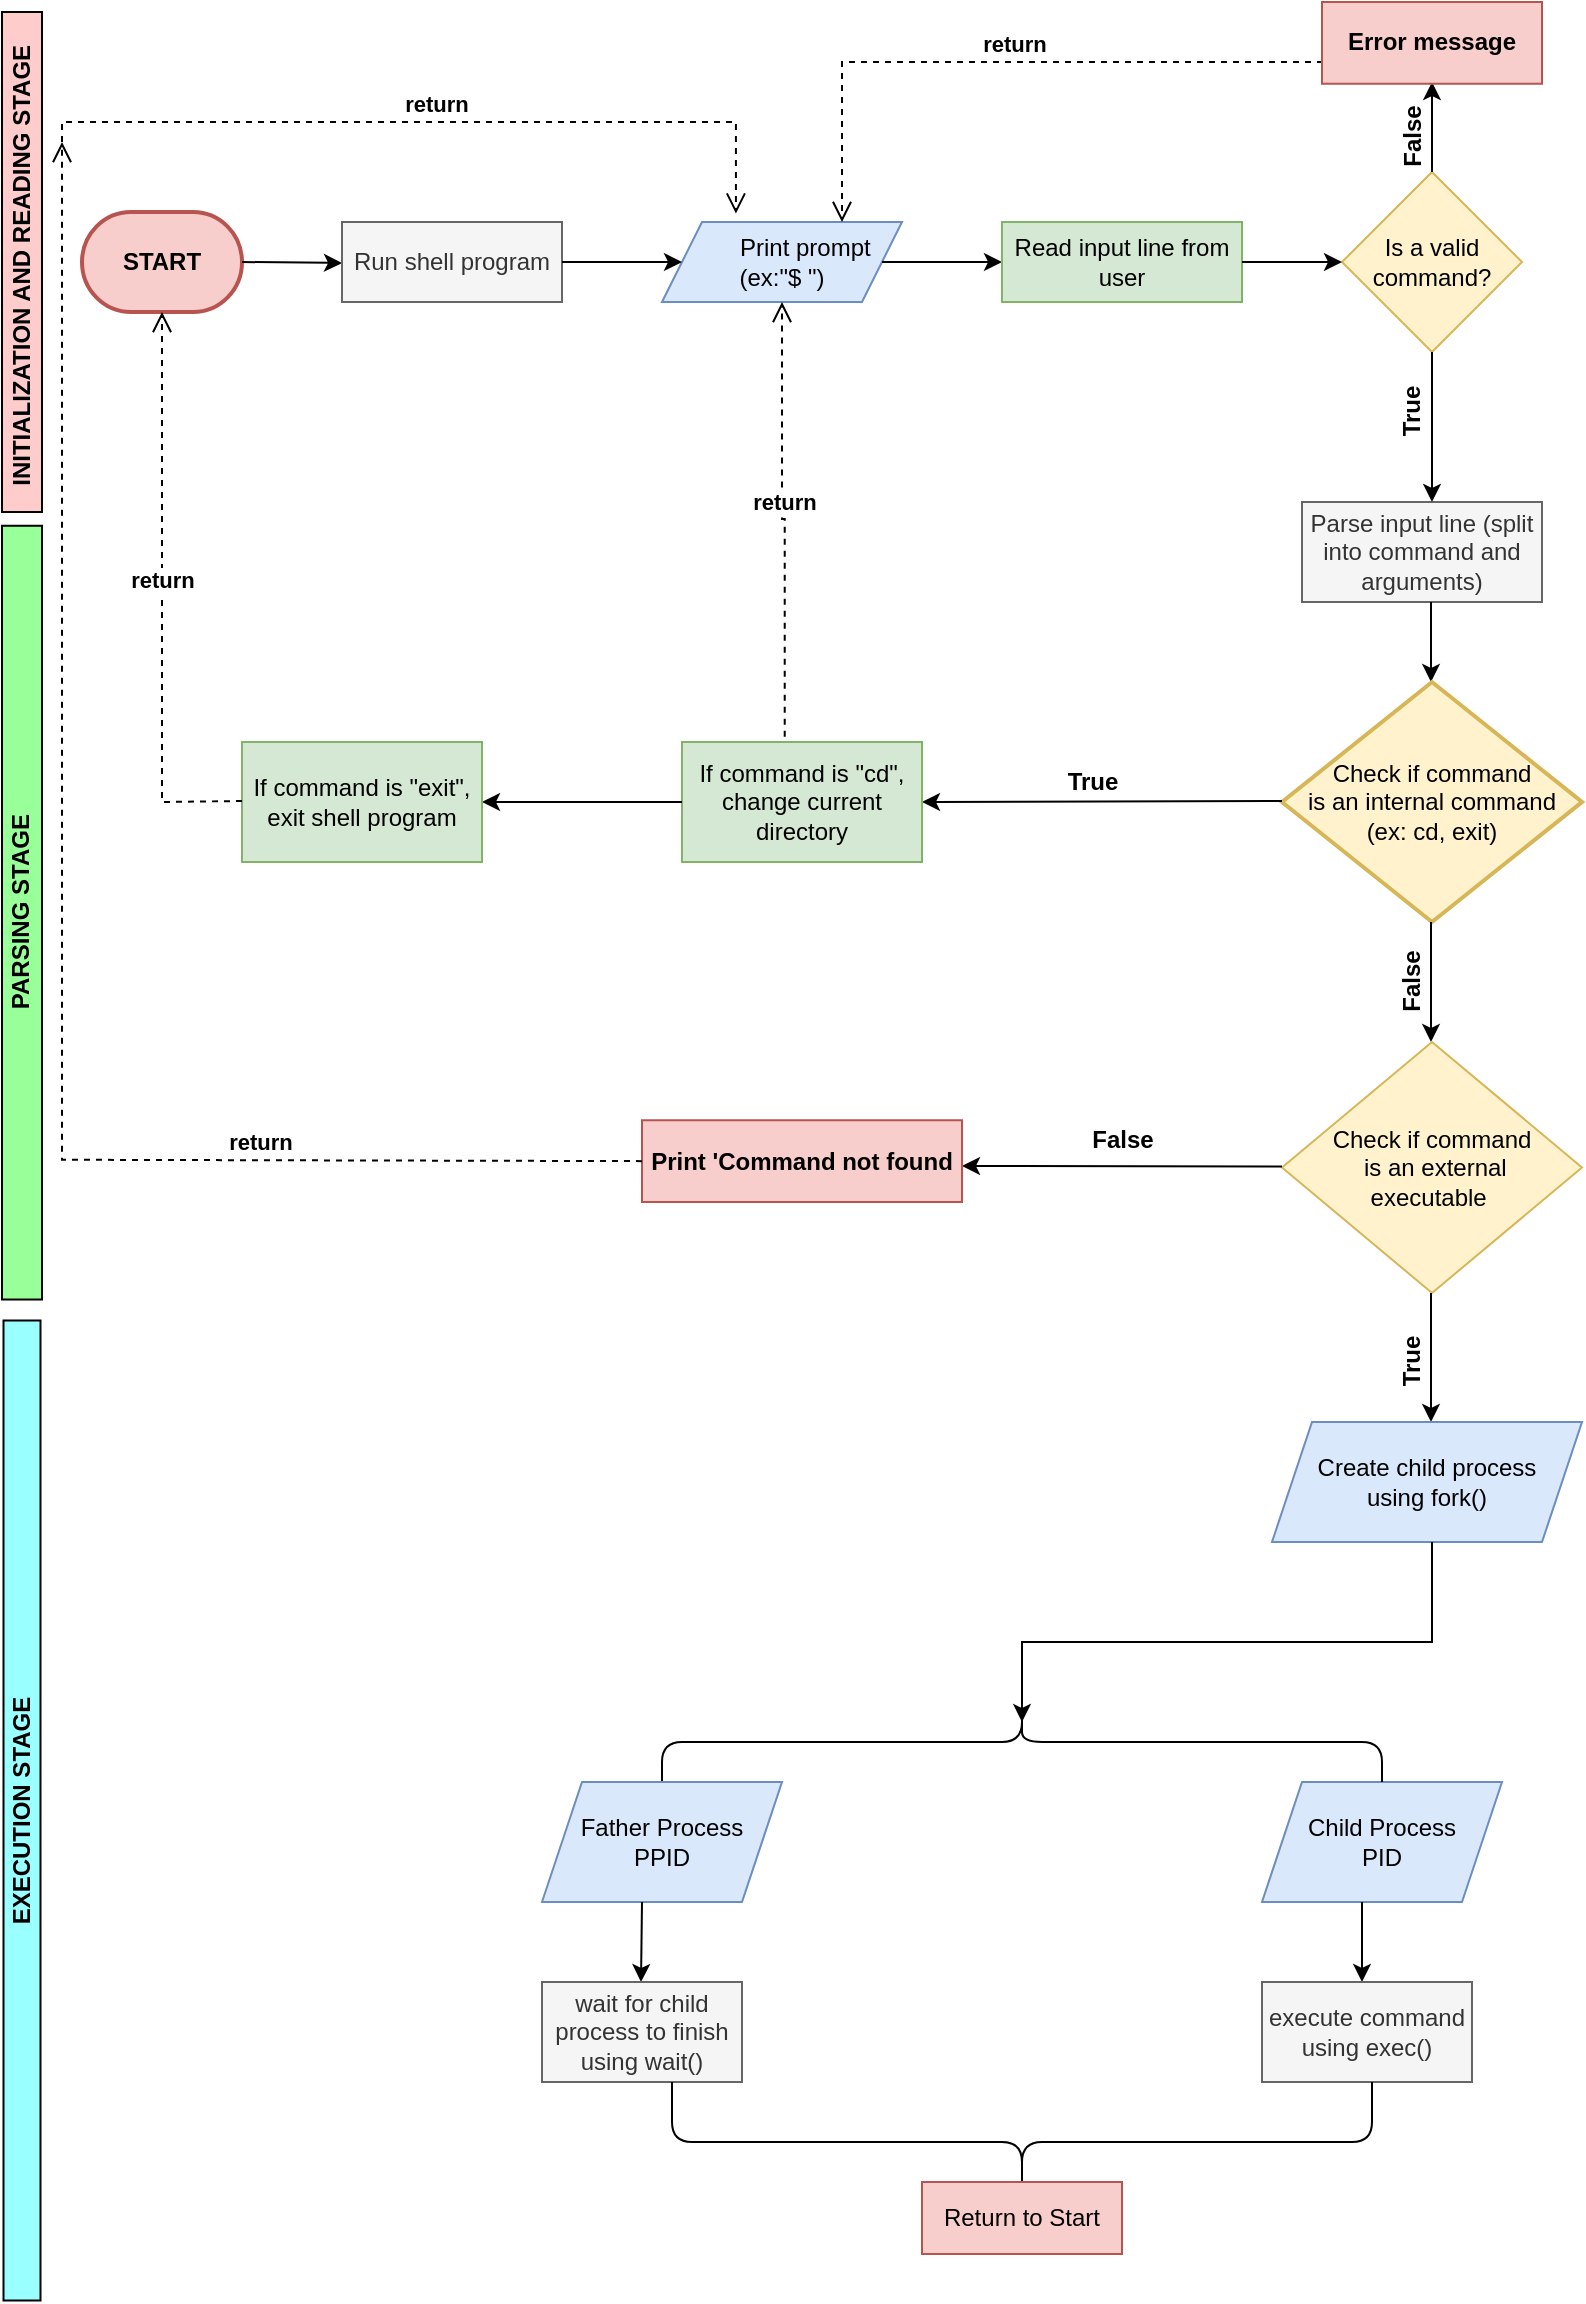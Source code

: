 <mxfile version="21.1.2" type="github">
  <diagram name="Page-1" id="6oLBQF8hsxlXaG-0VVH9">
    <mxGraphModel dx="880" dy="484" grid="1" gridSize="10" guides="1" tooltips="1" connect="1" arrows="1" fold="1" page="1" pageScale="1" pageWidth="827" pageHeight="1169" math="0" shadow="0">
      <root>
        <mxCell id="0" />
        <mxCell id="1" parent="0" />
        <mxCell id="cJ3HwHlVq2hLsZO6YUra-1" value="START" style="strokeWidth=2;html=1;shape=mxgraph.flowchart.terminator;whiteSpace=wrap;fillColor=#f8cecc;strokeColor=#b85450;fontStyle=1" vertex="1" parent="1">
          <mxGeometry x="40" y="115" width="80" height="50" as="geometry" />
        </mxCell>
        <mxCell id="cJ3HwHlVq2hLsZO6YUra-2" value="&amp;nbsp; &amp;nbsp; &amp;nbsp; &amp;nbsp;Print prompt (ex:&quot;$ &quot;)" style="shape=parallelogram;perimeter=parallelogramPerimeter;whiteSpace=wrap;html=1;fixedSize=1;fillColor=#dae8fc;strokeColor=#6c8ebf;" vertex="1" parent="1">
          <mxGeometry x="330" y="120" width="120" height="40" as="geometry" />
        </mxCell>
        <mxCell id="cJ3HwHlVq2hLsZO6YUra-3" value="" style="endArrow=classic;html=1;rounded=0;" edge="1" parent="1">
          <mxGeometry width="50" height="50" relative="1" as="geometry">
            <mxPoint x="120" y="140" as="sourcePoint" />
            <mxPoint x="170" y="140.5" as="targetPoint" />
            <Array as="points">
              <mxPoint x="120" y="140.5" />
            </Array>
          </mxGeometry>
        </mxCell>
        <mxCell id="cJ3HwHlVq2hLsZO6YUra-4" value="Run shell program" style="rounded=0;whiteSpace=wrap;html=1;fillColor=#f5f5f5;fontColor=#333333;strokeColor=#666666;" vertex="1" parent="1">
          <mxGeometry x="170" y="120" width="110" height="40" as="geometry" />
        </mxCell>
        <mxCell id="cJ3HwHlVq2hLsZO6YUra-5" value="" style="endArrow=classic;html=1;rounded=0;exitX=1;exitY=0.5;exitDx=0;exitDy=0;" edge="1" parent="1" source="cJ3HwHlVq2hLsZO6YUra-4">
          <mxGeometry width="50" height="50" relative="1" as="geometry">
            <mxPoint x="170" y="30" as="sourcePoint" />
            <mxPoint x="340" y="140" as="targetPoint" />
            <Array as="points" />
          </mxGeometry>
        </mxCell>
        <mxCell id="cJ3HwHlVq2hLsZO6YUra-10" value="" style="endArrow=classic;html=1;rounded=0;exitX=1;exitY=0.5;exitDx=0;exitDy=0;" edge="1" parent="1" source="cJ3HwHlVq2hLsZO6YUra-2">
          <mxGeometry width="50" height="50" relative="1" as="geometry">
            <mxPoint x="520" y="150" as="sourcePoint" />
            <mxPoint x="500" y="140" as="targetPoint" />
            <Array as="points" />
          </mxGeometry>
        </mxCell>
        <mxCell id="cJ3HwHlVq2hLsZO6YUra-11" value="Is a valid command?" style="rhombus;whiteSpace=wrap;html=1;fillColor=#fff2cc;strokeColor=#d6b656;" vertex="1" parent="1">
          <mxGeometry x="670" y="95" width="90" height="90" as="geometry" />
        </mxCell>
        <mxCell id="cJ3HwHlVq2hLsZO6YUra-15" value="return" style="html=1;verticalAlign=bottom;endArrow=open;dashed=1;endSize=8;edgeStyle=elbowEdgeStyle;elbow=vertical;curved=0;rounded=0;exitX=0;exitY=0.75;exitDx=0;exitDy=0;entryX=0.75;entryY=0;entryDx=0;entryDy=0;fontStyle=1" edge="1" parent="1" target="cJ3HwHlVq2hLsZO6YUra-2">
          <mxGeometry relative="1" as="geometry">
            <mxPoint x="670" y="42.5" as="sourcePoint" />
            <mxPoint x="440" y="110" as="targetPoint" />
            <Array as="points">
              <mxPoint x="530" y="40" />
            </Array>
          </mxGeometry>
        </mxCell>
        <mxCell id="cJ3HwHlVq2hLsZO6YUra-35" value="True" style="text;strokeColor=none;fillColor=none;html=1;fontSize=12;fontStyle=1;verticalAlign=middle;align=center;rotation=270;" vertex="1" parent="1">
          <mxGeometry x="680" y="200" width="50" height="30" as="geometry" />
        </mxCell>
        <mxCell id="cJ3HwHlVq2hLsZO6YUra-38" value="Parse input line (split into command and arguments)" style="rounded=0;whiteSpace=wrap;html=1;fillColor=#f5f5f5;fontColor=#333333;strokeColor=#666666;" vertex="1" parent="1">
          <mxGeometry x="650" y="260" width="120" height="50" as="geometry" />
        </mxCell>
        <mxCell id="cJ3HwHlVq2hLsZO6YUra-39" value="" style="endArrow=classic;html=1;rounded=0;" edge="1" parent="1">
          <mxGeometry width="50" height="50" relative="1" as="geometry">
            <mxPoint x="714.5" y="310" as="sourcePoint" />
            <mxPoint x="714.5" y="350" as="targetPoint" />
          </mxGeometry>
        </mxCell>
        <mxCell id="cJ3HwHlVq2hLsZO6YUra-41" value="Check if command &lt;br&gt;is an internal command &lt;br&gt;(ex: cd, exit)" style="strokeWidth=2;html=1;shape=mxgraph.flowchart.decision;whiteSpace=wrap;fillColor=#fff2cc;strokeColor=#d6b656;" vertex="1" parent="1">
          <mxGeometry x="640" y="350" width="150" height="120" as="geometry" />
        </mxCell>
        <mxCell id="cJ3HwHlVq2hLsZO6YUra-43" value="" style="endArrow=classic;html=1;rounded=0;entryX=1;entryY=0.5;entryDx=0;entryDy=0;" edge="1" parent="1" target="cJ3HwHlVq2hLsZO6YUra-45">
          <mxGeometry width="50" height="50" relative="1" as="geometry">
            <mxPoint x="640" y="409.5" as="sourcePoint" />
            <mxPoint x="580" y="409.5" as="targetPoint" />
          </mxGeometry>
        </mxCell>
        <mxCell id="cJ3HwHlVq2hLsZO6YUra-44" value="" style="endArrow=classic;html=1;rounded=0;" edge="1" parent="1">
          <mxGeometry width="50" height="50" relative="1" as="geometry">
            <mxPoint x="714.5" y="470" as="sourcePoint" />
            <mxPoint x="714.5" y="530" as="targetPoint" />
          </mxGeometry>
        </mxCell>
        <mxCell id="cJ3HwHlVq2hLsZO6YUra-45" value="If command is &quot;cd&quot;, change current directory" style="rounded=0;whiteSpace=wrap;html=1;fillColor=#d5e8d4;strokeColor=#82b366;" vertex="1" parent="1">
          <mxGeometry x="340" y="380" width="120" height="60" as="geometry" />
        </mxCell>
        <mxCell id="cJ3HwHlVq2hLsZO6YUra-46" value="Read input line from user" style="rounded=0;whiteSpace=wrap;html=1;fillColor=#d5e8d4;strokeColor=#82b366;" vertex="1" parent="1">
          <mxGeometry x="500" y="120" width="120" height="40" as="geometry" />
        </mxCell>
        <mxCell id="cJ3HwHlVq2hLsZO6YUra-48" value="" style="endArrow=classic;html=1;rounded=0;exitX=1;exitY=0.5;exitDx=0;exitDy=0;" edge="1" parent="1" source="cJ3HwHlVq2hLsZO6YUra-46" target="cJ3HwHlVq2hLsZO6YUra-11">
          <mxGeometry width="50" height="50" relative="1" as="geometry">
            <mxPoint x="620" y="145" as="sourcePoint" />
            <mxPoint x="670" y="95" as="targetPoint" />
          </mxGeometry>
        </mxCell>
        <mxCell id="cJ3HwHlVq2hLsZO6YUra-49" value="" style="endArrow=classic;html=1;rounded=0;exitX=0.5;exitY=0;exitDx=0;exitDy=0;" edge="1" parent="1" source="cJ3HwHlVq2hLsZO6YUra-11">
          <mxGeometry width="50" height="50" relative="1" as="geometry">
            <mxPoint x="715" y="90" as="sourcePoint" />
            <mxPoint x="715" y="50.0" as="targetPoint" />
          </mxGeometry>
        </mxCell>
        <mxCell id="cJ3HwHlVq2hLsZO6YUra-51" value="" style="endArrow=classic;html=1;rounded=0;exitX=0.5;exitY=1;exitDx=0;exitDy=0;" edge="1" parent="1" source="cJ3HwHlVq2hLsZO6YUra-11">
          <mxGeometry width="50" height="50" relative="1" as="geometry">
            <mxPoint x="710" y="185" as="sourcePoint" />
            <mxPoint x="715" y="260" as="targetPoint" />
            <Array as="points" />
          </mxGeometry>
        </mxCell>
        <mxCell id="cJ3HwHlVq2hLsZO6YUra-52" value="False" style="text;strokeColor=none;fillColor=none;html=1;fontSize=12;fontStyle=1;verticalAlign=middle;align=center;rotation=270;" vertex="1" parent="1">
          <mxGeometry x="680" y="70" width="50" height="15" as="geometry" />
        </mxCell>
        <mxCell id="cJ3HwHlVq2hLsZO6YUra-55" value="False" style="text;strokeColor=none;fillColor=none;html=1;fontSize=12;fontStyle=1;verticalAlign=middle;align=center;rotation=270;" vertex="1" parent="1">
          <mxGeometry x="675" y="490" width="60" height="20" as="geometry" />
        </mxCell>
        <mxCell id="cJ3HwHlVq2hLsZO6YUra-58" value="return" style="html=1;verticalAlign=bottom;endArrow=open;dashed=1;endSize=8;edgeStyle=elbowEdgeStyle;elbow=vertical;curved=0;rounded=0;exitX=0.428;exitY=-0.043;exitDx=0;exitDy=0;exitPerimeter=0;fontStyle=1" edge="1" parent="1" source="cJ3HwHlVq2hLsZO6YUra-45" target="cJ3HwHlVq2hLsZO6YUra-2">
          <mxGeometry relative="1" as="geometry">
            <mxPoint x="450" y="320" as="sourcePoint" />
            <mxPoint x="370" y="320" as="targetPoint" />
            <Array as="points" />
          </mxGeometry>
        </mxCell>
        <mxCell id="cJ3HwHlVq2hLsZO6YUra-59" value="" style="endArrow=classic;html=1;rounded=0;" edge="1" parent="1" target="cJ3HwHlVq2hLsZO6YUra-60">
          <mxGeometry width="50" height="50" relative="1" as="geometry">
            <mxPoint x="340" y="410" as="sourcePoint" />
            <mxPoint x="190" y="410" as="targetPoint" />
          </mxGeometry>
        </mxCell>
        <mxCell id="cJ3HwHlVq2hLsZO6YUra-60" value="If command is &quot;exit&quot;, exit shell program" style="rounded=0;whiteSpace=wrap;html=1;fillColor=#d5e8d4;strokeColor=#82b366;" vertex="1" parent="1">
          <mxGeometry x="120" y="380" width="120" height="60" as="geometry" />
        </mxCell>
        <mxCell id="cJ3HwHlVq2hLsZO6YUra-61" value="return" style="html=1;verticalAlign=bottom;endArrow=open;dashed=1;endSize=8;edgeStyle=elbowEdgeStyle;elbow=vertical;curved=0;rounded=0;entryX=0.5;entryY=1;entryDx=0;entryDy=0;entryPerimeter=0;fontStyle=1" edge="1" parent="1" target="cJ3HwHlVq2hLsZO6YUra-1">
          <mxGeometry relative="1" as="geometry">
            <mxPoint x="120" y="409.5" as="sourcePoint" />
            <mxPoint x="40" y="409.5" as="targetPoint" />
            <Array as="points">
              <mxPoint x="90" y="410" />
            </Array>
          </mxGeometry>
        </mxCell>
        <mxCell id="cJ3HwHlVq2hLsZO6YUra-62" value="True" style="text;strokeColor=none;fillColor=none;html=1;fontSize=12;fontStyle=1;verticalAlign=middle;align=center;" vertex="1" parent="1">
          <mxGeometry x="520" y="390" width="50" height="20" as="geometry" />
        </mxCell>
        <mxCell id="cJ3HwHlVq2hLsZO6YUra-63" value="Check if command&lt;br&gt;&amp;nbsp;is an external &lt;br&gt;executable&amp;nbsp;" style="rhombus;whiteSpace=wrap;html=1;fillColor=#fff2cc;strokeColor=#d6b656;" vertex="1" parent="1">
          <mxGeometry x="640" y="530" width="150" height="125.5" as="geometry" />
        </mxCell>
        <mxCell id="cJ3HwHlVq2hLsZO6YUra-64" value="" style="endArrow=classic;html=1;rounded=0;" edge="1" parent="1">
          <mxGeometry width="50" height="50" relative="1" as="geometry">
            <mxPoint x="640" y="592.25" as="sourcePoint" />
            <mxPoint x="480" y="592" as="targetPoint" />
          </mxGeometry>
        </mxCell>
        <mxCell id="cJ3HwHlVq2hLsZO6YUra-65" value="Print &#39;Command not found" style="rounded=0;whiteSpace=wrap;html=1;fillColor=#f8cecc;strokeColor=#b85450;fontStyle=1" vertex="1" parent="1">
          <mxGeometry x="320" y="569.13" width="160" height="40.87" as="geometry" />
        </mxCell>
        <mxCell id="cJ3HwHlVq2hLsZO6YUra-66" value="False" style="text;strokeColor=none;fillColor=none;html=1;fontSize=12;fontStyle=1;verticalAlign=middle;align=center;" vertex="1" parent="1">
          <mxGeometry x="540" y="569.13" width="40" height="20" as="geometry" />
        </mxCell>
        <mxCell id="cJ3HwHlVq2hLsZO6YUra-67" value="return" style="html=1;verticalAlign=bottom;endArrow=open;dashed=1;endSize=8;edgeStyle=elbowEdgeStyle;elbow=vertical;curved=0;rounded=0;exitX=0;exitY=0.5;exitDx=0;exitDy=0;fontStyle=1" edge="1" parent="1" source="cJ3HwHlVq2hLsZO6YUra-65">
          <mxGeometry x="-0.523" relative="1" as="geometry">
            <mxPoint x="300" y="589.13" as="sourcePoint" />
            <mxPoint x="30" y="80" as="targetPoint" />
            <Array as="points">
              <mxPoint x="150" y="588.88" />
            </Array>
            <mxPoint x="-1" as="offset" />
          </mxGeometry>
        </mxCell>
        <mxCell id="cJ3HwHlVq2hLsZO6YUra-68" value="return" style="html=1;verticalAlign=bottom;endArrow=open;dashed=1;endSize=8;edgeStyle=elbowEdgeStyle;elbow=vertical;curved=0;rounded=0;entryX=0.308;entryY=-0.105;entryDx=0;entryDy=0;entryPerimeter=0;fontStyle=1" edge="1" parent="1" target="cJ3HwHlVq2hLsZO6YUra-2">
          <mxGeometry relative="1" as="geometry">
            <mxPoint x="30" y="80" as="sourcePoint" />
            <mxPoint x="30" y="77" as="targetPoint" />
            <Array as="points">
              <mxPoint x="40" y="70" />
              <mxPoint x="210" y="80" />
            </Array>
          </mxGeometry>
        </mxCell>
        <mxCell id="cJ3HwHlVq2hLsZO6YUra-69" value="" style="endArrow=classic;html=1;rounded=0;" edge="1" parent="1">
          <mxGeometry width="50" height="50" relative="1" as="geometry">
            <mxPoint x="714.5" y="655.5" as="sourcePoint" />
            <mxPoint x="714.5" y="720" as="targetPoint" />
          </mxGeometry>
        </mxCell>
        <mxCell id="cJ3HwHlVq2hLsZO6YUra-78" value="Error message" style="rounded=0;whiteSpace=wrap;html=1;fillColor=#f8cecc;strokeColor=#b85450;fontStyle=1" vertex="1" parent="1">
          <mxGeometry x="660" y="10" width="110" height="40.87" as="geometry" />
        </mxCell>
        <mxCell id="cJ3HwHlVq2hLsZO6YUra-82" value="True" style="text;strokeColor=none;fillColor=none;html=1;fontSize=12;fontStyle=1;verticalAlign=middle;align=center;rotation=270;" vertex="1" parent="1">
          <mxGeometry x="675" y="680" width="60" height="20" as="geometry" />
        </mxCell>
        <mxCell id="cJ3HwHlVq2hLsZO6YUra-84" value="Create child process &lt;br&gt;using fork()" style="shape=parallelogram;perimeter=parallelogramPerimeter;whiteSpace=wrap;html=1;fixedSize=1;fillColor=#dae8fc;strokeColor=#6c8ebf;" vertex="1" parent="1">
          <mxGeometry x="635" y="720" width="155" height="60" as="geometry" />
        </mxCell>
        <mxCell id="cJ3HwHlVq2hLsZO6YUra-149" value="" style="endArrow=classic;html=1;rounded=0;exitX=0.5;exitY=1;exitDx=0;exitDy=0;" edge="1" parent="1">
          <mxGeometry width="50" height="50" relative="1" as="geometry">
            <mxPoint x="715" y="780" as="sourcePoint" />
            <mxPoint x="510" y="870" as="targetPoint" />
            <Array as="points">
              <mxPoint x="715" y="830" />
              <mxPoint x="510" y="830" />
            </Array>
          </mxGeometry>
        </mxCell>
        <mxCell id="cJ3HwHlVq2hLsZO6YUra-162" value="Child Process&lt;br&gt;PID" style="shape=parallelogram;perimeter=parallelogramPerimeter;whiteSpace=wrap;html=1;fixedSize=1;fillColor=#dae8fc;strokeColor=#6c8ebf;" vertex="1" parent="1">
          <mxGeometry x="630" y="900" width="120" height="60" as="geometry" />
        </mxCell>
        <mxCell id="cJ3HwHlVq2hLsZO6YUra-164" value="" style="shape=curlyBracket;whiteSpace=wrap;html=1;rounded=1;flipH=1;labelPosition=right;verticalLabelPosition=middle;align=left;verticalAlign=middle;direction=south;" vertex="1" parent="1">
          <mxGeometry x="330" y="860" width="360" height="40" as="geometry" />
        </mxCell>
        <mxCell id="cJ3HwHlVq2hLsZO6YUra-167" value="Father Process&lt;br&gt;PPID" style="shape=parallelogram;perimeter=parallelogramPerimeter;whiteSpace=wrap;html=1;fixedSize=1;fillColor=#dae8fc;strokeColor=#6c8ebf;" vertex="1" parent="1">
          <mxGeometry x="270" y="900" width="120" height="60" as="geometry" />
        </mxCell>
        <mxCell id="cJ3HwHlVq2hLsZO6YUra-169" value="" style="endArrow=classic;html=1;rounded=0;" edge="1" parent="1">
          <mxGeometry width="50" height="50" relative="1" as="geometry">
            <mxPoint x="320" y="960" as="sourcePoint" />
            <mxPoint x="319.5" y="1000" as="targetPoint" />
          </mxGeometry>
        </mxCell>
        <mxCell id="cJ3HwHlVq2hLsZO6YUra-170" value="wait for child process to finish using wait()" style="rounded=0;whiteSpace=wrap;html=1;fillColor=#f5f5f5;fontColor=#333333;strokeColor=#666666;" vertex="1" parent="1">
          <mxGeometry x="270" y="1000" width="100" height="50" as="geometry" />
        </mxCell>
        <mxCell id="cJ3HwHlVq2hLsZO6YUra-171" value="" style="endArrow=classic;html=1;rounded=0;" edge="1" parent="1">
          <mxGeometry width="50" height="50" relative="1" as="geometry">
            <mxPoint x="680" y="960" as="sourcePoint" />
            <mxPoint x="680" y="1000" as="targetPoint" />
            <Array as="points">
              <mxPoint x="680" y="980" />
            </Array>
          </mxGeometry>
        </mxCell>
        <mxCell id="cJ3HwHlVq2hLsZO6YUra-172" value="execute command using exec()" style="rounded=0;whiteSpace=wrap;html=1;fillColor=#f5f5f5;fontColor=#333333;strokeColor=#666666;" vertex="1" parent="1">
          <mxGeometry x="630" y="1000" width="105" height="50" as="geometry" />
        </mxCell>
        <mxCell id="cJ3HwHlVq2hLsZO6YUra-173" value="" style="shape=curlyBracket;whiteSpace=wrap;html=1;rounded=1;flipH=1;labelPosition=right;verticalLabelPosition=middle;align=left;verticalAlign=middle;size=0.5;direction=north;" vertex="1" parent="1">
          <mxGeometry x="335" y="1050" width="350" height="60" as="geometry" />
        </mxCell>
        <mxCell id="cJ3HwHlVq2hLsZO6YUra-174" value="Return to Start" style="rounded=0;whiteSpace=wrap;html=1;fillColor=#f8cecc;strokeColor=#b85450;" vertex="1" parent="1">
          <mxGeometry x="460" y="1100" width="100" height="36" as="geometry" />
        </mxCell>
        <mxCell id="cJ3HwHlVq2hLsZO6YUra-189" value="INITIALIZATION AND READING STAGE&amp;nbsp;" style="text;html=1;strokeColor=default;fillColor=#FFCCCC;align=center;verticalAlign=middle;whiteSpace=wrap;rounded=0;rotation=270;gradientColor=none;fontStyle=1" vertex="1" parent="1">
          <mxGeometry x="-115" y="130" width="250" height="20" as="geometry" />
        </mxCell>
        <mxCell id="cJ3HwHlVq2hLsZO6YUra-191" value="PARSING STAGE" style="text;html=1;strokeColor=default;fillColor=#99FF99;align=center;verticalAlign=middle;whiteSpace=wrap;rounded=0;rotation=270;fontStyle=1" vertex="1" parent="1">
          <mxGeometry x="-183.44" y="455.32" width="386.88" height="20" as="geometry" />
        </mxCell>
        <mxCell id="cJ3HwHlVq2hLsZO6YUra-192" value="EXECUTION STAGE" style="text;html=1;strokeColor=default;fillColor=#99FFFF;align=center;verticalAlign=middle;whiteSpace=wrap;rounded=0;rotation=270;fontStyle=1" vertex="1" parent="1">
          <mxGeometry x="-235" y="905" width="490" height="18.5" as="geometry" />
        </mxCell>
      </root>
    </mxGraphModel>
  </diagram>
</mxfile>
